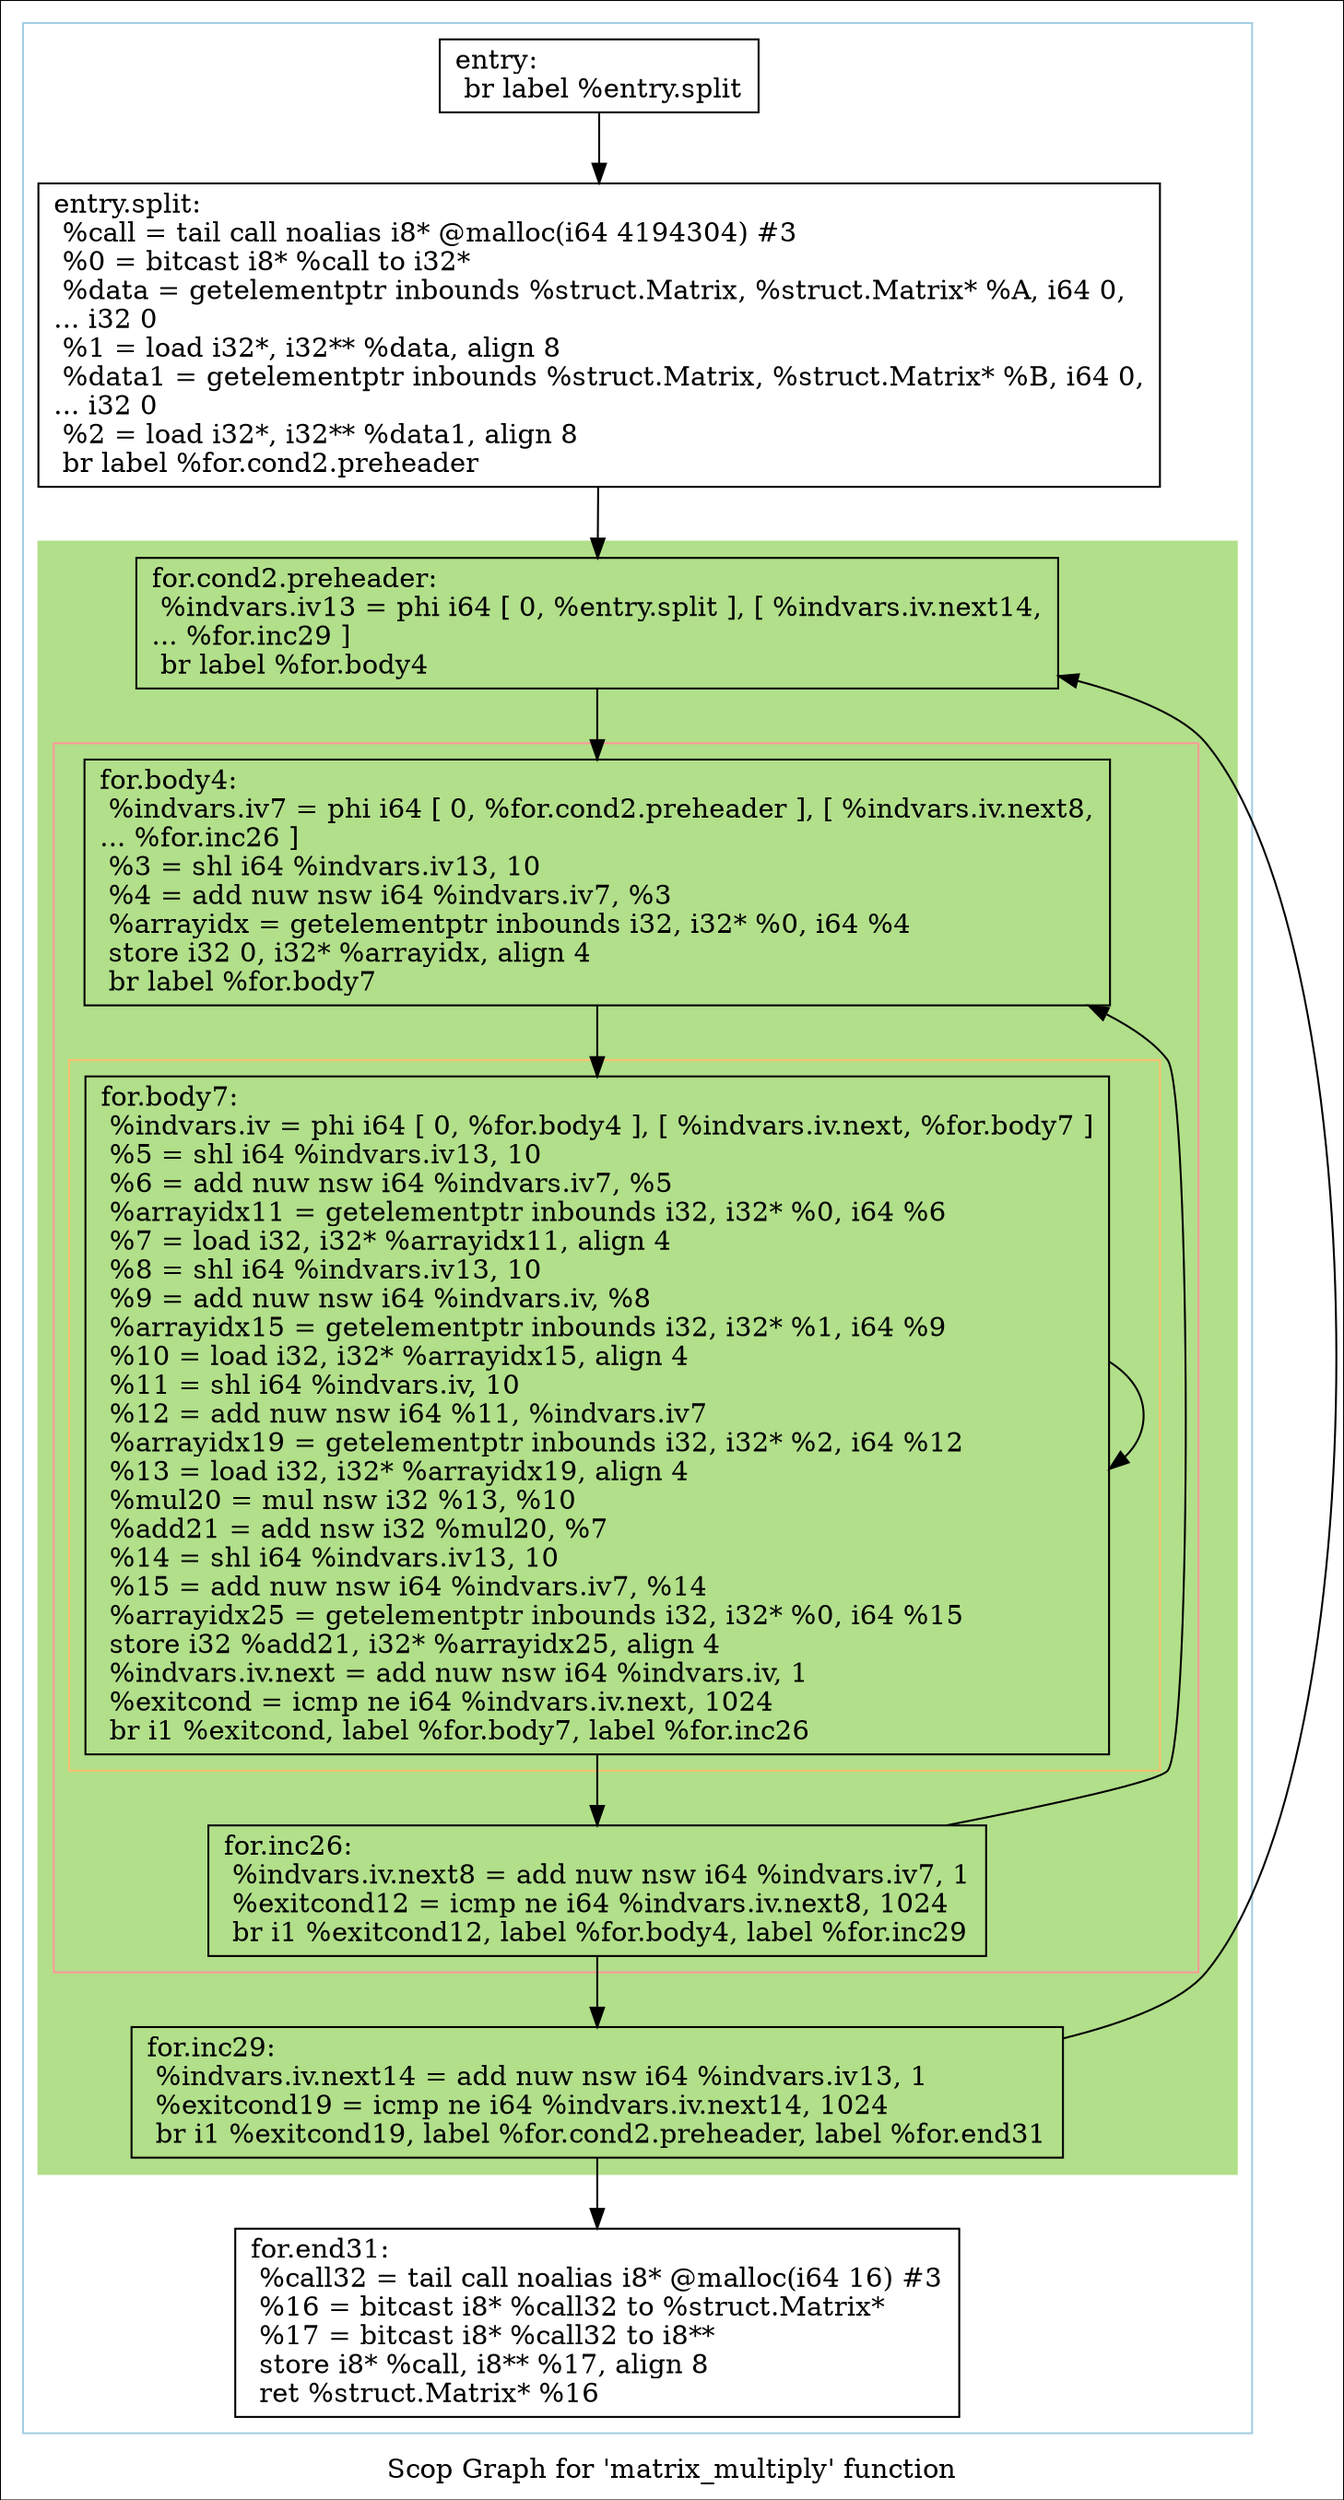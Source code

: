 digraph "Scop Graph for 'matrix_multiply' function" {
	label="Scop Graph for 'matrix_multiply' function";

	Node0x5bc04c0 [shape=record,label="{entry:\l  br label %entry.split\l}"];
	Node0x5bc04c0 -> Node0x5bc0b50;
	Node0x5bc0b50 [shape=record,label="{entry.split:                                      \l  %call = tail call noalias i8* @malloc(i64 4194304) #3\l  %0 = bitcast i8* %call to i32*\l  %data = getelementptr inbounds %struct.Matrix, %struct.Matrix* %A, i64 0,\l... i32 0\l  %1 = load i32*, i32** %data, align 8\l  %data1 = getelementptr inbounds %struct.Matrix, %struct.Matrix* %B, i64 0,\l... i32 0\l  %2 = load i32*, i32** %data1, align 8\l  br label %for.cond2.preheader\l}"];
	Node0x5bc0b50 -> Node0x5bc0ae0;
	Node0x5bc0ae0 [shape=record,label="{for.cond2.preheader:                              \l  %indvars.iv13 = phi i64 [ 0, %entry.split ], [ %indvars.iv.next14,\l... %for.inc29 ]\l  br label %for.body4\l}"];
	Node0x5bc0ae0 -> Node0x5bbbe90;
	Node0x5bbbe90 [shape=record,label="{for.body4:                                        \l  %indvars.iv7 = phi i64 [ 0, %for.cond2.preheader ], [ %indvars.iv.next8,\l... %for.inc26 ]\l  %3 = shl i64 %indvars.iv13, 10\l  %4 = add nuw nsw i64 %indvars.iv7, %3\l  %arrayidx = getelementptr inbounds i32, i32* %0, i64 %4\l  store i32 0, i32* %arrayidx, align 4\l  br label %for.body7\l}"];
	Node0x5bbbe90 -> Node0x5bc0a70;
	Node0x5bc0a70 [shape=record,label="{for.body7:                                        \l  %indvars.iv = phi i64 [ 0, %for.body4 ], [ %indvars.iv.next, %for.body7 ]\l  %5 = shl i64 %indvars.iv13, 10\l  %6 = add nuw nsw i64 %indvars.iv7, %5\l  %arrayidx11 = getelementptr inbounds i32, i32* %0, i64 %6\l  %7 = load i32, i32* %arrayidx11, align 4\l  %8 = shl i64 %indvars.iv13, 10\l  %9 = add nuw nsw i64 %indvars.iv, %8\l  %arrayidx15 = getelementptr inbounds i32, i32* %1, i64 %9\l  %10 = load i32, i32* %arrayidx15, align 4\l  %11 = shl i64 %indvars.iv, 10\l  %12 = add nuw nsw i64 %11, %indvars.iv7\l  %arrayidx19 = getelementptr inbounds i32, i32* %2, i64 %12\l  %13 = load i32, i32* %arrayidx19, align 4\l  %mul20 = mul nsw i32 %13, %10\l  %add21 = add nsw i32 %mul20, %7\l  %14 = shl i64 %indvars.iv13, 10\l  %15 = add nuw nsw i64 %indvars.iv7, %14\l  %arrayidx25 = getelementptr inbounds i32, i32* %0, i64 %15\l  store i32 %add21, i32* %arrayidx25, align 4\l  %indvars.iv.next = add nuw nsw i64 %indvars.iv, 1\l  %exitcond = icmp ne i64 %indvars.iv.next, 1024\l  br i1 %exitcond, label %for.body7, label %for.inc26\l}"];
	Node0x5bc0a70 -> Node0x5bc0a70[constraint=false];
	Node0x5bc0a70 -> Node0x5bc7e30;
	Node0x5bc7e30 [shape=record,label="{for.inc26:                                        \l  %indvars.iv.next8 = add nuw nsw i64 %indvars.iv7, 1\l  %exitcond12 = icmp ne i64 %indvars.iv.next8, 1024\l  br i1 %exitcond12, label %for.body4, label %for.inc29\l}"];
	Node0x5bc7e30 -> Node0x5bbbe90[constraint=false];
	Node0x5bc7e30 -> Node0x5bc7e50;
	Node0x5bc7e50 [shape=record,label="{for.inc29:                                        \l  %indvars.iv.next14 = add nuw nsw i64 %indvars.iv13, 1\l  %exitcond19 = icmp ne i64 %indvars.iv.next14, 1024\l  br i1 %exitcond19, label %for.cond2.preheader, label %for.end31\l}"];
	Node0x5bc7e50 -> Node0x5bc0ae0[constraint=false];
	Node0x5bc7e50 -> Node0x5bc2850;
	Node0x5bc2850 [shape=record,label="{for.end31:                                        \l  %call32 = tail call noalias i8* @malloc(i64 16) #3\l  %16 = bitcast i8* %call32 to %struct.Matrix*\l  %17 = bitcast i8* %call32 to i8**\l  store i8* %call, i8** %17, align 8\l  ret %struct.Matrix* %16\l}"];
	colorscheme = "paired12"
        subgraph cluster_0x5b9dd20 {
          label = "";
          style = solid;
          color = 1
          subgraph cluster_0x5bbc3e0 {
            label = "";
            style = filled;
            color = 3            subgraph cluster_0x5b9dda0 {
              label = "";
              style = solid;
              color = 5
              subgraph cluster_0x5bbbf50 {
                label = "";
                style = solid;
                color = 7
                Node0x5bc0a70;
              }
              Node0x5bbbe90;
              Node0x5bc7e30;
            }
            Node0x5bc0ae0;
            Node0x5bc7e50;
          }
          Node0x5bc04c0;
          Node0x5bc0b50;
          Node0x5bc2850;
        }
}
